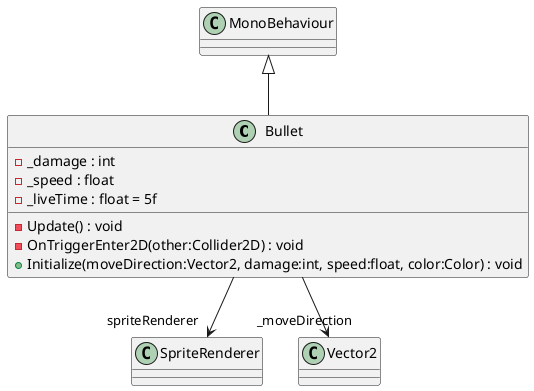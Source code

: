 @startuml
class Bullet {
    - _damage : int
    - _speed : float
    - _liveTime : float = 5f
    - Update() : void
    - OnTriggerEnter2D(other:Collider2D) : void
    + Initialize(moveDirection:Vector2, damage:int, speed:float, color:Color) : void
}
MonoBehaviour <|-- Bullet
Bullet --> "spriteRenderer" SpriteRenderer
Bullet --> "_moveDirection" Vector2
@enduml
